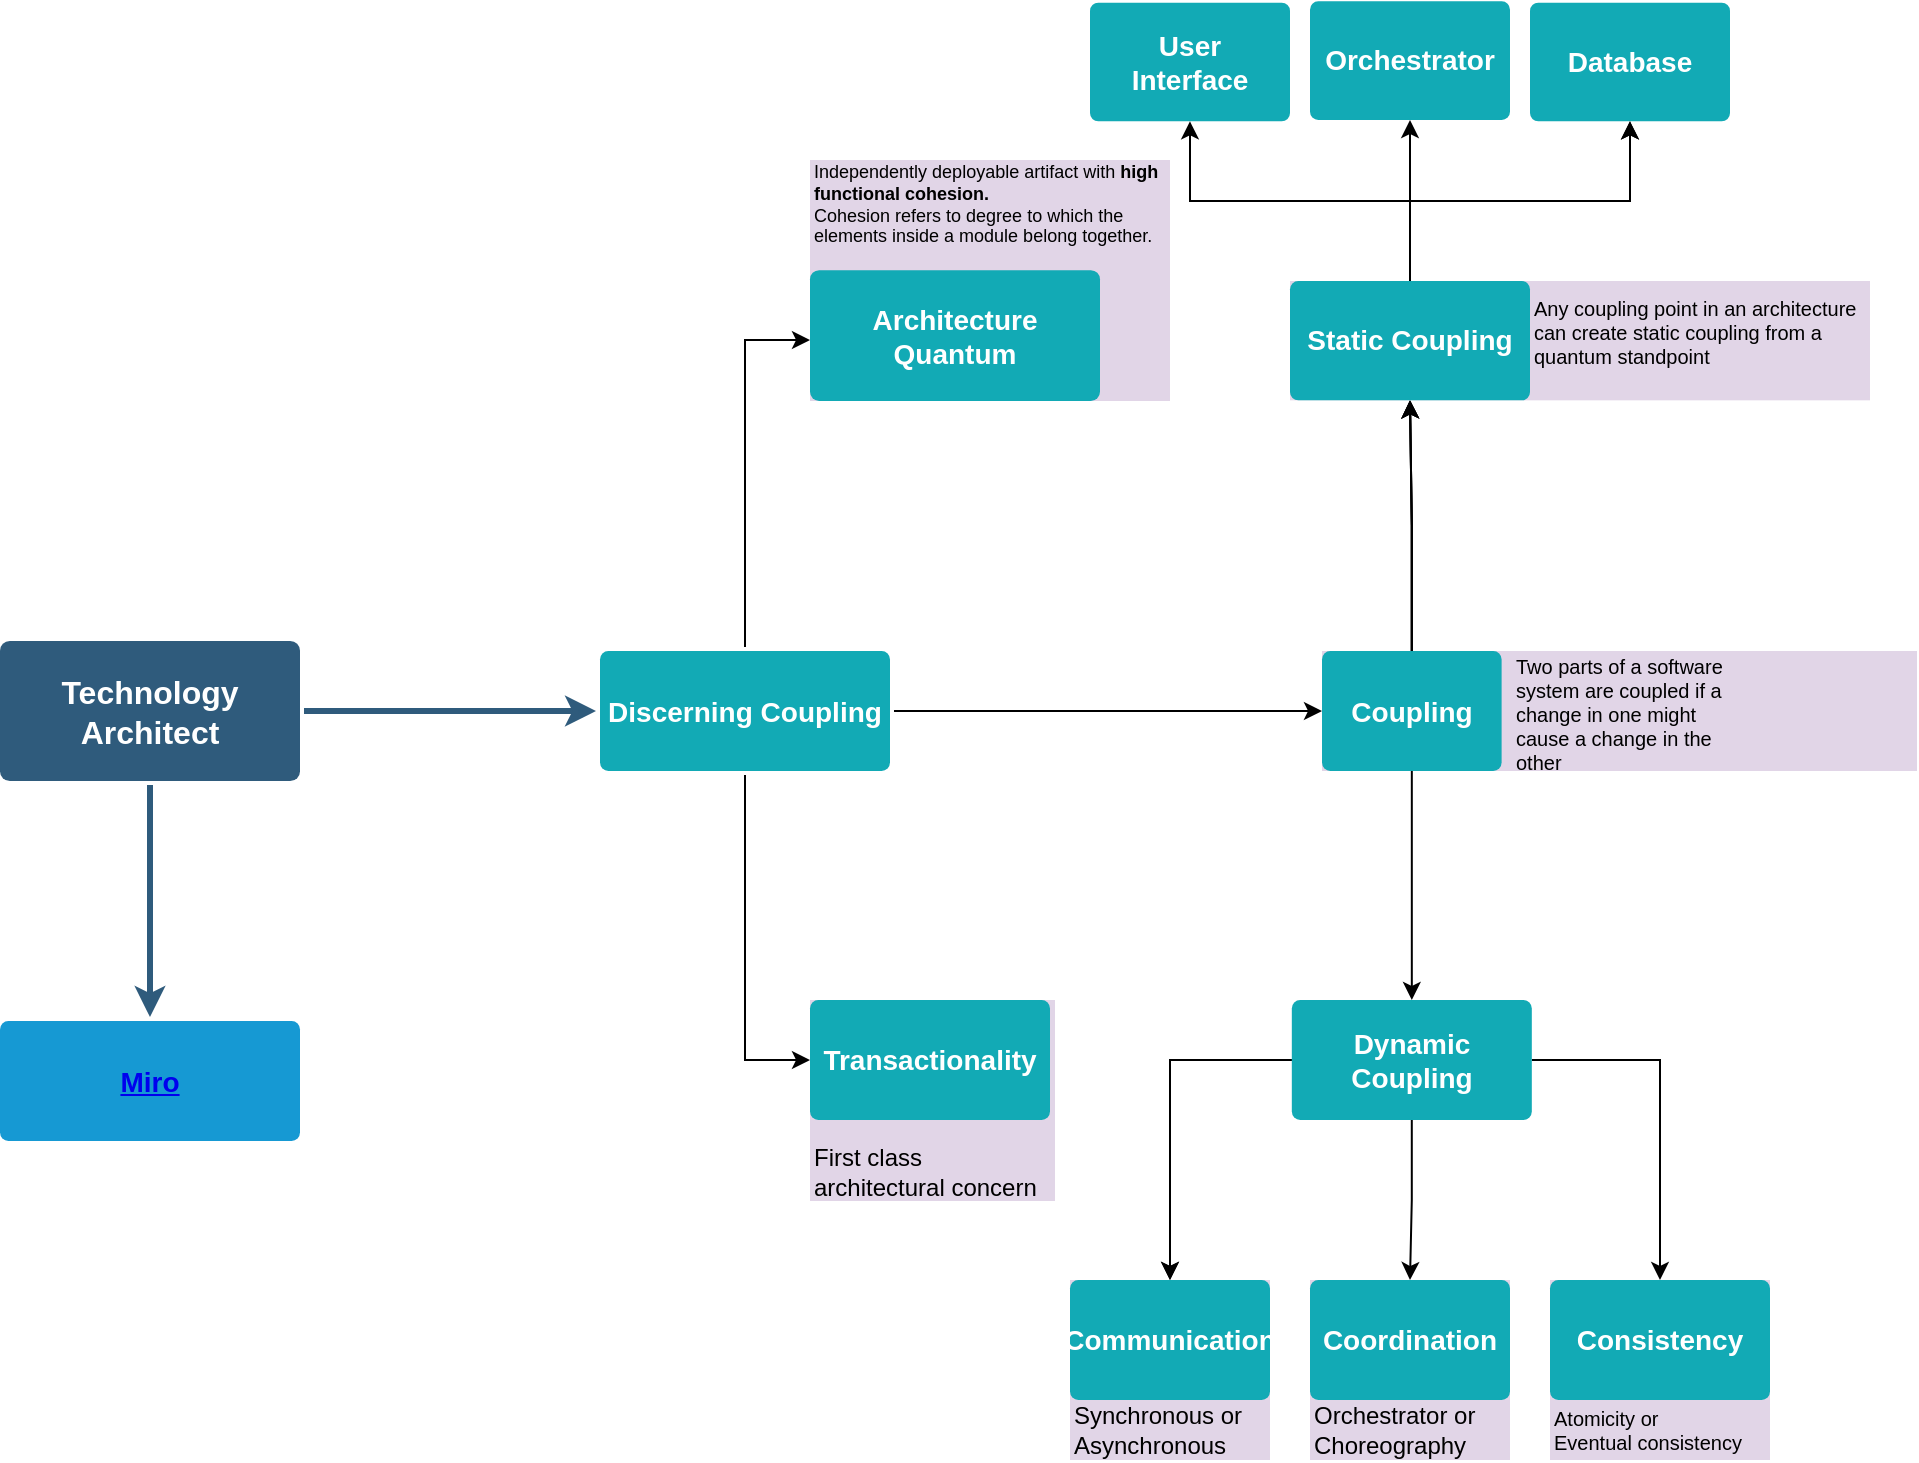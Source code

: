 <mxfile version="21.2.1" type="github">
  <diagram id="6a731a19-8d31-9384-78a2-239565b7b9f0" name="Page-1">
    <mxGraphModel dx="1235" dy="660" grid="1" gridSize="10" guides="1" tooltips="1" connect="1" arrows="1" fold="1" page="1" pageScale="1" pageWidth="1169" pageHeight="827" background="none" math="0" shadow="0">
      <root>
        <mxCell id="0" />
        <mxCell id="1" parent="0" />
        <mxCell id="1746" value="" style="edgeStyle=none;rounded=0;jumpStyle=none;html=1;shadow=0;labelBackgroundColor=none;startArrow=none;startFill=0;endArrow=classic;endFill=1;jettySize=auto;orthogonalLoop=1;strokeColor=#2F5B7C;strokeWidth=3;fontFamily=Helvetica;fontSize=16;fontColor=#23445D;spacing=5;" parent="1" source="1749" target="1771" edge="1">
          <mxGeometry relative="1" as="geometry" />
        </mxCell>
        <mxCell id="1747" value="" style="edgeStyle=none;rounded=0;jumpStyle=none;html=1;shadow=0;labelBackgroundColor=none;startArrow=none;startFill=0;endArrow=classic;endFill=1;jettySize=auto;orthogonalLoop=1;strokeColor=#2F5B7C;strokeWidth=3;fontFamily=Helvetica;fontSize=16;fontColor=#23445D;spacing=5;" parent="1" source="1749" target="1760" edge="1">
          <mxGeometry relative="1" as="geometry" />
        </mxCell>
        <mxCell id="1749" value="Technology Architect" style="rounded=1;whiteSpace=wrap;html=1;shadow=0;labelBackgroundColor=none;strokeColor=none;strokeWidth=3;fillColor=#2F5B7C;fontFamily=Helvetica;fontSize=16;fontColor=#FFFFFF;align=center;fontStyle=1;spacing=5;arcSize=7;perimeterSpacing=2;" parent="1" vertex="1">
          <mxGeometry x="495" y="380.5" width="150" height="70" as="geometry" />
        </mxCell>
        <mxCell id="1760" value="&lt;a href=&quot;https://miro.com/app/board/uXjVMQWyBRc=/?share_link_id=873966646279&quot;&gt;Miro&lt;/a&gt;" style="rounded=1;whiteSpace=wrap;html=1;shadow=0;labelBackgroundColor=none;strokeColor=none;strokeWidth=3;fillColor=#1699d3;fontFamily=Helvetica;fontSize=14;fontColor=#FFFFFF;align=center;spacing=5;fontStyle=1;arcSize=7;perimeterSpacing=2;" parent="1" vertex="1">
          <mxGeometry x="495" y="570.5" width="150" height="60" as="geometry" />
        </mxCell>
        <mxCell id="XryI4TzNOYUp-OScd5cp-1791" value="" style="edgeStyle=orthogonalEdgeStyle;rounded=0;orthogonalLoop=1;jettySize=auto;html=1;" edge="1" parent="1" source="1771" target="XryI4TzNOYUp-OScd5cp-1790">
          <mxGeometry relative="1" as="geometry" />
        </mxCell>
        <mxCell id="XryI4TzNOYUp-OScd5cp-1797" value="" style="edgeStyle=orthogonalEdgeStyle;rounded=0;orthogonalLoop=1;jettySize=auto;html=1;" edge="1" parent="1" source="1771" target="XryI4TzNOYUp-OScd5cp-1796">
          <mxGeometry relative="1" as="geometry">
            <Array as="points">
              <mxPoint x="867" y="230" />
            </Array>
          </mxGeometry>
        </mxCell>
        <mxCell id="1771" value="Discerning Coupling" style="rounded=1;whiteSpace=wrap;html=1;shadow=0;labelBackgroundColor=none;strokeColor=none;strokeWidth=3;fillColor=#12aab5;fontFamily=Helvetica;fontSize=14;fontColor=#FFFFFF;align=center;spacing=5;fontStyle=1;arcSize=7;perimeterSpacing=2;" parent="1" vertex="1">
          <mxGeometry x="795" y="385.5" width="145" height="60" as="geometry" />
        </mxCell>
        <mxCell id="XryI4TzNOYUp-OScd5cp-1795" value="" style="edgeStyle=orthogonalEdgeStyle;rounded=0;orthogonalLoop=1;jettySize=auto;html=1;exitX=0.5;exitY=1;exitDx=0;exitDy=0;" edge="1" parent="1" source="1771" target="XryI4TzNOYUp-OScd5cp-1794">
          <mxGeometry relative="1" as="geometry">
            <Array as="points">
              <mxPoint x="867" y="590" />
            </Array>
          </mxGeometry>
        </mxCell>
        <mxCell id="XryI4TzNOYUp-OScd5cp-1806" value="" style="edgeStyle=orthogonalEdgeStyle;rounded=0;orthogonalLoop=1;jettySize=auto;html=1;" edge="1" parent="1" source="XryI4TzNOYUp-OScd5cp-1790" target="XryI4TzNOYUp-OScd5cp-1805">
          <mxGeometry relative="1" as="geometry" />
        </mxCell>
        <mxCell id="XryI4TzNOYUp-OScd5cp-1807" value="" style="edgeStyle=orthogonalEdgeStyle;rounded=0;orthogonalLoop=1;jettySize=auto;html=1;" edge="1" parent="1" source="XryI4TzNOYUp-OScd5cp-1790" target="XryI4TzNOYUp-OScd5cp-1805">
          <mxGeometry relative="1" as="geometry" />
        </mxCell>
        <mxCell id="XryI4TzNOYUp-OScd5cp-1808" value="" style="edgeStyle=orthogonalEdgeStyle;rounded=0;orthogonalLoop=1;jettySize=auto;html=1;" edge="1" parent="1" source="XryI4TzNOYUp-OScd5cp-1790" target="XryI4TzNOYUp-OScd5cp-1805">
          <mxGeometry relative="1" as="geometry" />
        </mxCell>
        <mxCell id="XryI4TzNOYUp-OScd5cp-1810" style="edgeStyle=orthogonalEdgeStyle;rounded=0;orthogonalLoop=1;jettySize=auto;html=1;entryX=0.5;entryY=0;entryDx=0;entryDy=0;" edge="1" parent="1" source="XryI4TzNOYUp-OScd5cp-1790" target="XryI4TzNOYUp-OScd5cp-1809">
          <mxGeometry relative="1" as="geometry" />
        </mxCell>
        <mxCell id="XryI4TzNOYUp-OScd5cp-1820" value="" style="edgeStyle=orthogonalEdgeStyle;rounded=0;orthogonalLoop=1;jettySize=auto;html=1;" edge="1" parent="1" source="XryI4TzNOYUp-OScd5cp-1809" target="XryI4TzNOYUp-OScd5cp-1819">
          <mxGeometry relative="1" as="geometry" />
        </mxCell>
        <mxCell id="XryI4TzNOYUp-OScd5cp-1821" value="" style="edgeStyle=orthogonalEdgeStyle;rounded=0;orthogonalLoop=1;jettySize=auto;html=1;" edge="1" parent="1" source="XryI4TzNOYUp-OScd5cp-1809" target="XryI4TzNOYUp-OScd5cp-1819">
          <mxGeometry relative="1" as="geometry" />
        </mxCell>
        <mxCell id="XryI4TzNOYUp-OScd5cp-1823" value="" style="edgeStyle=orthogonalEdgeStyle;rounded=0;orthogonalLoop=1;jettySize=auto;html=1;" edge="1" parent="1" source="XryI4TzNOYUp-OScd5cp-1809" target="XryI4TzNOYUp-OScd5cp-1822">
          <mxGeometry relative="1" as="geometry" />
        </mxCell>
        <mxCell id="XryI4TzNOYUp-OScd5cp-1825" value="" style="edgeStyle=orthogonalEdgeStyle;rounded=0;orthogonalLoop=1;jettySize=auto;html=1;" edge="1" parent="1" source="XryI4TzNOYUp-OScd5cp-1809" target="XryI4TzNOYUp-OScd5cp-1824">
          <mxGeometry relative="1" as="geometry" />
        </mxCell>
        <mxCell id="XryI4TzNOYUp-OScd5cp-1809" value="Dynamic Coupling" style="whiteSpace=wrap;html=1;fontSize=14;fillColor=#12aab5;strokeColor=none;fontColor=#FFFFFF;rounded=1;shadow=0;labelBackgroundColor=none;strokeWidth=3;spacing=5;fontStyle=1;arcSize=7;" vertex="1" parent="1">
          <mxGeometry x="1140.91" y="560" width="120" height="60" as="geometry" />
        </mxCell>
        <mxCell id="XryI4TzNOYUp-OScd5cp-1815" value="" style="group;fillColor=#E1D5E7;" vertex="1" connectable="0" parent="1">
          <mxGeometry x="1156" y="385.5" width="297.5" height="60" as="geometry" />
        </mxCell>
        <mxCell id="XryI4TzNOYUp-OScd5cp-1790" value="Coupling" style="whiteSpace=wrap;html=1;fontSize=14;fillColor=#12aab5;strokeColor=none;fontColor=#FFFFFF;rounded=1;shadow=0;labelBackgroundColor=none;strokeWidth=3;spacing=5;fontStyle=1;arcSize=7;" vertex="1" parent="XryI4TzNOYUp-OScd5cp-1815">
          <mxGeometry width="89.811" height="60" as="geometry" />
        </mxCell>
        <mxCell id="XryI4TzNOYUp-OScd5cp-1814" value="Two parts of a software system are coupled if a change in one might cause a change in the other" style="text;html=1;strokeColor=none;fillColor=none;align=left;verticalAlign=middle;whiteSpace=wrap;rounded=0;fontSize=10;" vertex="1" parent="XryI4TzNOYUp-OScd5cp-1815">
          <mxGeometry x="95.425" y="13.5" width="114.135" height="36.5" as="geometry" />
        </mxCell>
        <mxCell id="XryI4TzNOYUp-OScd5cp-1817" value="" style="group;fillColor=#E1D5E7;" vertex="1" connectable="0" parent="1">
          <mxGeometry x="900" y="560" width="122.5" height="100.5" as="geometry" />
        </mxCell>
        <mxCell id="XryI4TzNOYUp-OScd5cp-1794" value="Transactionality" style="whiteSpace=wrap;html=1;fontSize=14;fillColor=#12aab5;strokeColor=none;fontColor=#FFFFFF;rounded=1;shadow=0;labelBackgroundColor=none;strokeWidth=3;spacing=5;fontStyle=1;arcSize=7;" vertex="1" parent="XryI4TzNOYUp-OScd5cp-1817">
          <mxGeometry width="120" height="60" as="geometry" />
        </mxCell>
        <mxCell id="XryI4TzNOYUp-OScd5cp-1816" value="First class architectural concern" style="text;html=1;strokeColor=none;fillColor=none;align=left;verticalAlign=middle;whiteSpace=wrap;rounded=0;" vertex="1" parent="XryI4TzNOYUp-OScd5cp-1817">
          <mxGeometry y="70.5" width="122.5" height="30" as="geometry" />
        </mxCell>
        <mxCell id="XryI4TzNOYUp-OScd5cp-1830" value="" style="group;fillColor=#E1D5E7;" vertex="1" connectable="0" parent="1">
          <mxGeometry x="1270" y="700" width="110" height="90" as="geometry" />
        </mxCell>
        <mxCell id="XryI4TzNOYUp-OScd5cp-1822" value="Consistency" style="whiteSpace=wrap;html=1;fontSize=14;fillColor=#12aab5;strokeColor=none;fontColor=#FFFFFF;rounded=1;shadow=0;labelBackgroundColor=none;strokeWidth=3;spacing=5;fontStyle=1;arcSize=7;" vertex="1" parent="XryI4TzNOYUp-OScd5cp-1830">
          <mxGeometry width="110" height="60" as="geometry" />
        </mxCell>
        <mxCell id="XryI4TzNOYUp-OScd5cp-1829" value="Atomicity or&lt;br style=&quot;font-size: 10px;&quot;&gt;Eventual consistency" style="text;html=1;strokeColor=none;fillColor=none;align=left;verticalAlign=middle;whiteSpace=wrap;rounded=0;fontSize=10;" vertex="1" parent="XryI4TzNOYUp-OScd5cp-1830">
          <mxGeometry y="60" width="110" height="30" as="geometry" />
        </mxCell>
        <mxCell id="XryI4TzNOYUp-OScd5cp-1836" value="User Interface" style="whiteSpace=wrap;html=1;fontSize=14;fillColor=#12aab5;strokeColor=none;fontColor=#FFFFFF;rounded=1;shadow=0;labelBackgroundColor=none;strokeWidth=3;spacing=5;fontStyle=1;arcSize=7;" vertex="1" parent="1">
          <mxGeometry x="1040" y="61.34" width="100" height="59.33" as="geometry" />
        </mxCell>
        <mxCell id="XryI4TzNOYUp-OScd5cp-1837" value="" style="edgeStyle=orthogonalEdgeStyle;rounded=0;orthogonalLoop=1;jettySize=auto;html=1;" edge="1" parent="1" source="XryI4TzNOYUp-OScd5cp-1805" target="XryI4TzNOYUp-OScd5cp-1836">
          <mxGeometry relative="1" as="geometry" />
        </mxCell>
        <mxCell id="XryI4TzNOYUp-OScd5cp-1838" value="Database" style="whiteSpace=wrap;html=1;fontSize=14;fillColor=#12aab5;strokeColor=none;fontColor=#FFFFFF;rounded=1;shadow=0;labelBackgroundColor=none;strokeWidth=3;spacing=5;fontStyle=1;arcSize=7;" vertex="1" parent="1">
          <mxGeometry x="1260" y="61.34" width="100" height="59.33" as="geometry" />
        </mxCell>
        <mxCell id="XryI4TzNOYUp-OScd5cp-1839" value="" style="edgeStyle=orthogonalEdgeStyle;rounded=0;orthogonalLoop=1;jettySize=auto;html=1;" edge="1" parent="1" source="XryI4TzNOYUp-OScd5cp-1805" target="XryI4TzNOYUp-OScd5cp-1838">
          <mxGeometry relative="1" as="geometry" />
        </mxCell>
        <mxCell id="XryI4TzNOYUp-OScd5cp-1840" value="" style="edgeStyle=orthogonalEdgeStyle;rounded=0;orthogonalLoop=1;jettySize=auto;html=1;" edge="1" parent="1" source="XryI4TzNOYUp-OScd5cp-1805" target="XryI4TzNOYUp-OScd5cp-1838">
          <mxGeometry relative="1" as="geometry" />
        </mxCell>
        <mxCell id="XryI4TzNOYUp-OScd5cp-1841" value="Orchestrator" style="whiteSpace=wrap;html=1;fontSize=14;fillColor=#12aab5;strokeColor=none;fontColor=#FFFFFF;rounded=1;shadow=0;labelBackgroundColor=none;strokeWidth=3;spacing=5;fontStyle=1;arcSize=7;" vertex="1" parent="1">
          <mxGeometry x="1150" y="60.67" width="100" height="59.33" as="geometry" />
        </mxCell>
        <mxCell id="XryI4TzNOYUp-OScd5cp-1842" value="" style="edgeStyle=orthogonalEdgeStyle;rounded=0;orthogonalLoop=1;jettySize=auto;html=1;" edge="1" parent="1" source="XryI4TzNOYUp-OScd5cp-1805" target="XryI4TzNOYUp-OScd5cp-1841">
          <mxGeometry relative="1" as="geometry" />
        </mxCell>
        <mxCell id="XryI4TzNOYUp-OScd5cp-1843" value="" style="group;labelBackgroundColor=default;fillColor=#E1D5E7;" vertex="1" connectable="0" parent="1">
          <mxGeometry x="1140" y="200.5" width="290" height="59.667" as="geometry" />
        </mxCell>
        <mxCell id="XryI4TzNOYUp-OScd5cp-1805" value="Static Coupling" style="whiteSpace=wrap;html=1;fontSize=14;fillColor=#12aab5;strokeColor=none;fontColor=#FFFFFF;rounded=1;shadow=0;labelBackgroundColor=none;strokeWidth=3;spacing=5;fontStyle=1;arcSize=7;" vertex="1" parent="XryI4TzNOYUp-OScd5cp-1843">
          <mxGeometry width="120" height="59.667" as="geometry" />
        </mxCell>
        <mxCell id="XryI4TzNOYUp-OScd5cp-1831" value="&lt;font style=&quot;font-size: 10px;&quot;&gt;Any coupling point in an architecture can create static coupling from a quantum standpoint&lt;/font&gt;" style="text;html=1;strokeColor=none;fillColor=none;align=left;verticalAlign=middle;whiteSpace=wrap;rounded=0;fontSize=8;" vertex="1" parent="XryI4TzNOYUp-OScd5cp-1843">
          <mxGeometry x="120" width="170" height="50.33" as="geometry" />
        </mxCell>
        <mxCell id="XryI4TzNOYUp-OScd5cp-1844" value="" style="group;fillColor=#E1D5E7;" vertex="1" connectable="0" parent="1">
          <mxGeometry x="900" y="140" width="180" height="120.5" as="geometry" />
        </mxCell>
        <mxCell id="XryI4TzNOYUp-OScd5cp-1796" value="Architecture Quantum" style="whiteSpace=wrap;html=1;fontSize=14;fillColor=#12aab5;strokeColor=none;fontColor=#FFFFFF;rounded=1;shadow=0;labelBackgroundColor=none;strokeWidth=3;spacing=5;fontStyle=1;arcSize=7;" vertex="1" parent="XryI4TzNOYUp-OScd5cp-1844">
          <mxGeometry y="55.07" width="145" height="65.43" as="geometry" />
        </mxCell>
        <mxCell id="XryI4TzNOYUp-OScd5cp-1811" value="&lt;font style=&quot;font-size: 9px;&quot;&gt;Independently deployable artifact with &lt;b style=&quot;font-size: 9px;&quot;&gt;high functional cohesion.&lt;/b&gt;&lt;br style=&quot;font-size: 9px;&quot;&gt;Cohesion refers to degree to which the elements inside a module belong together.&lt;/font&gt;" style="text;html=1;strokeColor=none;fillColor=none;align=left;verticalAlign=middle;whiteSpace=wrap;rounded=0;fontSize=9;" vertex="1" parent="XryI4TzNOYUp-OScd5cp-1844">
          <mxGeometry width="180" height="43.62" as="geometry" />
        </mxCell>
        <mxCell id="XryI4TzNOYUp-OScd5cp-1845" value="" style="group;fillColor=#E1D5E7;" vertex="1" connectable="0" parent="1">
          <mxGeometry x="1030" y="700" width="100" height="90" as="geometry" />
        </mxCell>
        <mxCell id="XryI4TzNOYUp-OScd5cp-1819" value="Communication" style="whiteSpace=wrap;html=1;fontSize=14;fillColor=#12aab5;strokeColor=none;fontColor=#FFFFFF;rounded=1;shadow=0;labelBackgroundColor=none;strokeWidth=3;spacing=5;fontStyle=1;arcSize=7;" vertex="1" parent="XryI4TzNOYUp-OScd5cp-1845">
          <mxGeometry width="100" height="60" as="geometry" />
        </mxCell>
        <mxCell id="XryI4TzNOYUp-OScd5cp-1826" value="Synchronous or Asynchronous" style="text;html=1;strokeColor=none;fillColor=none;align=left;verticalAlign=middle;whiteSpace=wrap;rounded=0;" vertex="1" parent="XryI4TzNOYUp-OScd5cp-1845">
          <mxGeometry y="60" width="100" height="30" as="geometry" />
        </mxCell>
        <mxCell id="XryI4TzNOYUp-OScd5cp-1846" value="" style="group;fillColor=#E1D5E7;" vertex="1" connectable="0" parent="1">
          <mxGeometry x="1150" y="700" width="100" height="90" as="geometry" />
        </mxCell>
        <mxCell id="XryI4TzNOYUp-OScd5cp-1824" value="Coordination" style="whiteSpace=wrap;html=1;fontSize=14;fillColor=#12aab5;strokeColor=none;fontColor=#FFFFFF;rounded=1;shadow=0;labelBackgroundColor=none;strokeWidth=3;spacing=5;fontStyle=1;arcSize=7;" vertex="1" parent="XryI4TzNOYUp-OScd5cp-1846">
          <mxGeometry width="100" height="60" as="geometry" />
        </mxCell>
        <mxCell id="XryI4TzNOYUp-OScd5cp-1828" value="Orchestrator or&lt;br&gt;Choreography" style="text;html=1;strokeColor=none;fillColor=none;align=left;verticalAlign=middle;whiteSpace=wrap;rounded=0;" vertex="1" parent="XryI4TzNOYUp-OScd5cp-1846">
          <mxGeometry y="60" width="100" height="30" as="geometry" />
        </mxCell>
      </root>
    </mxGraphModel>
  </diagram>
</mxfile>

